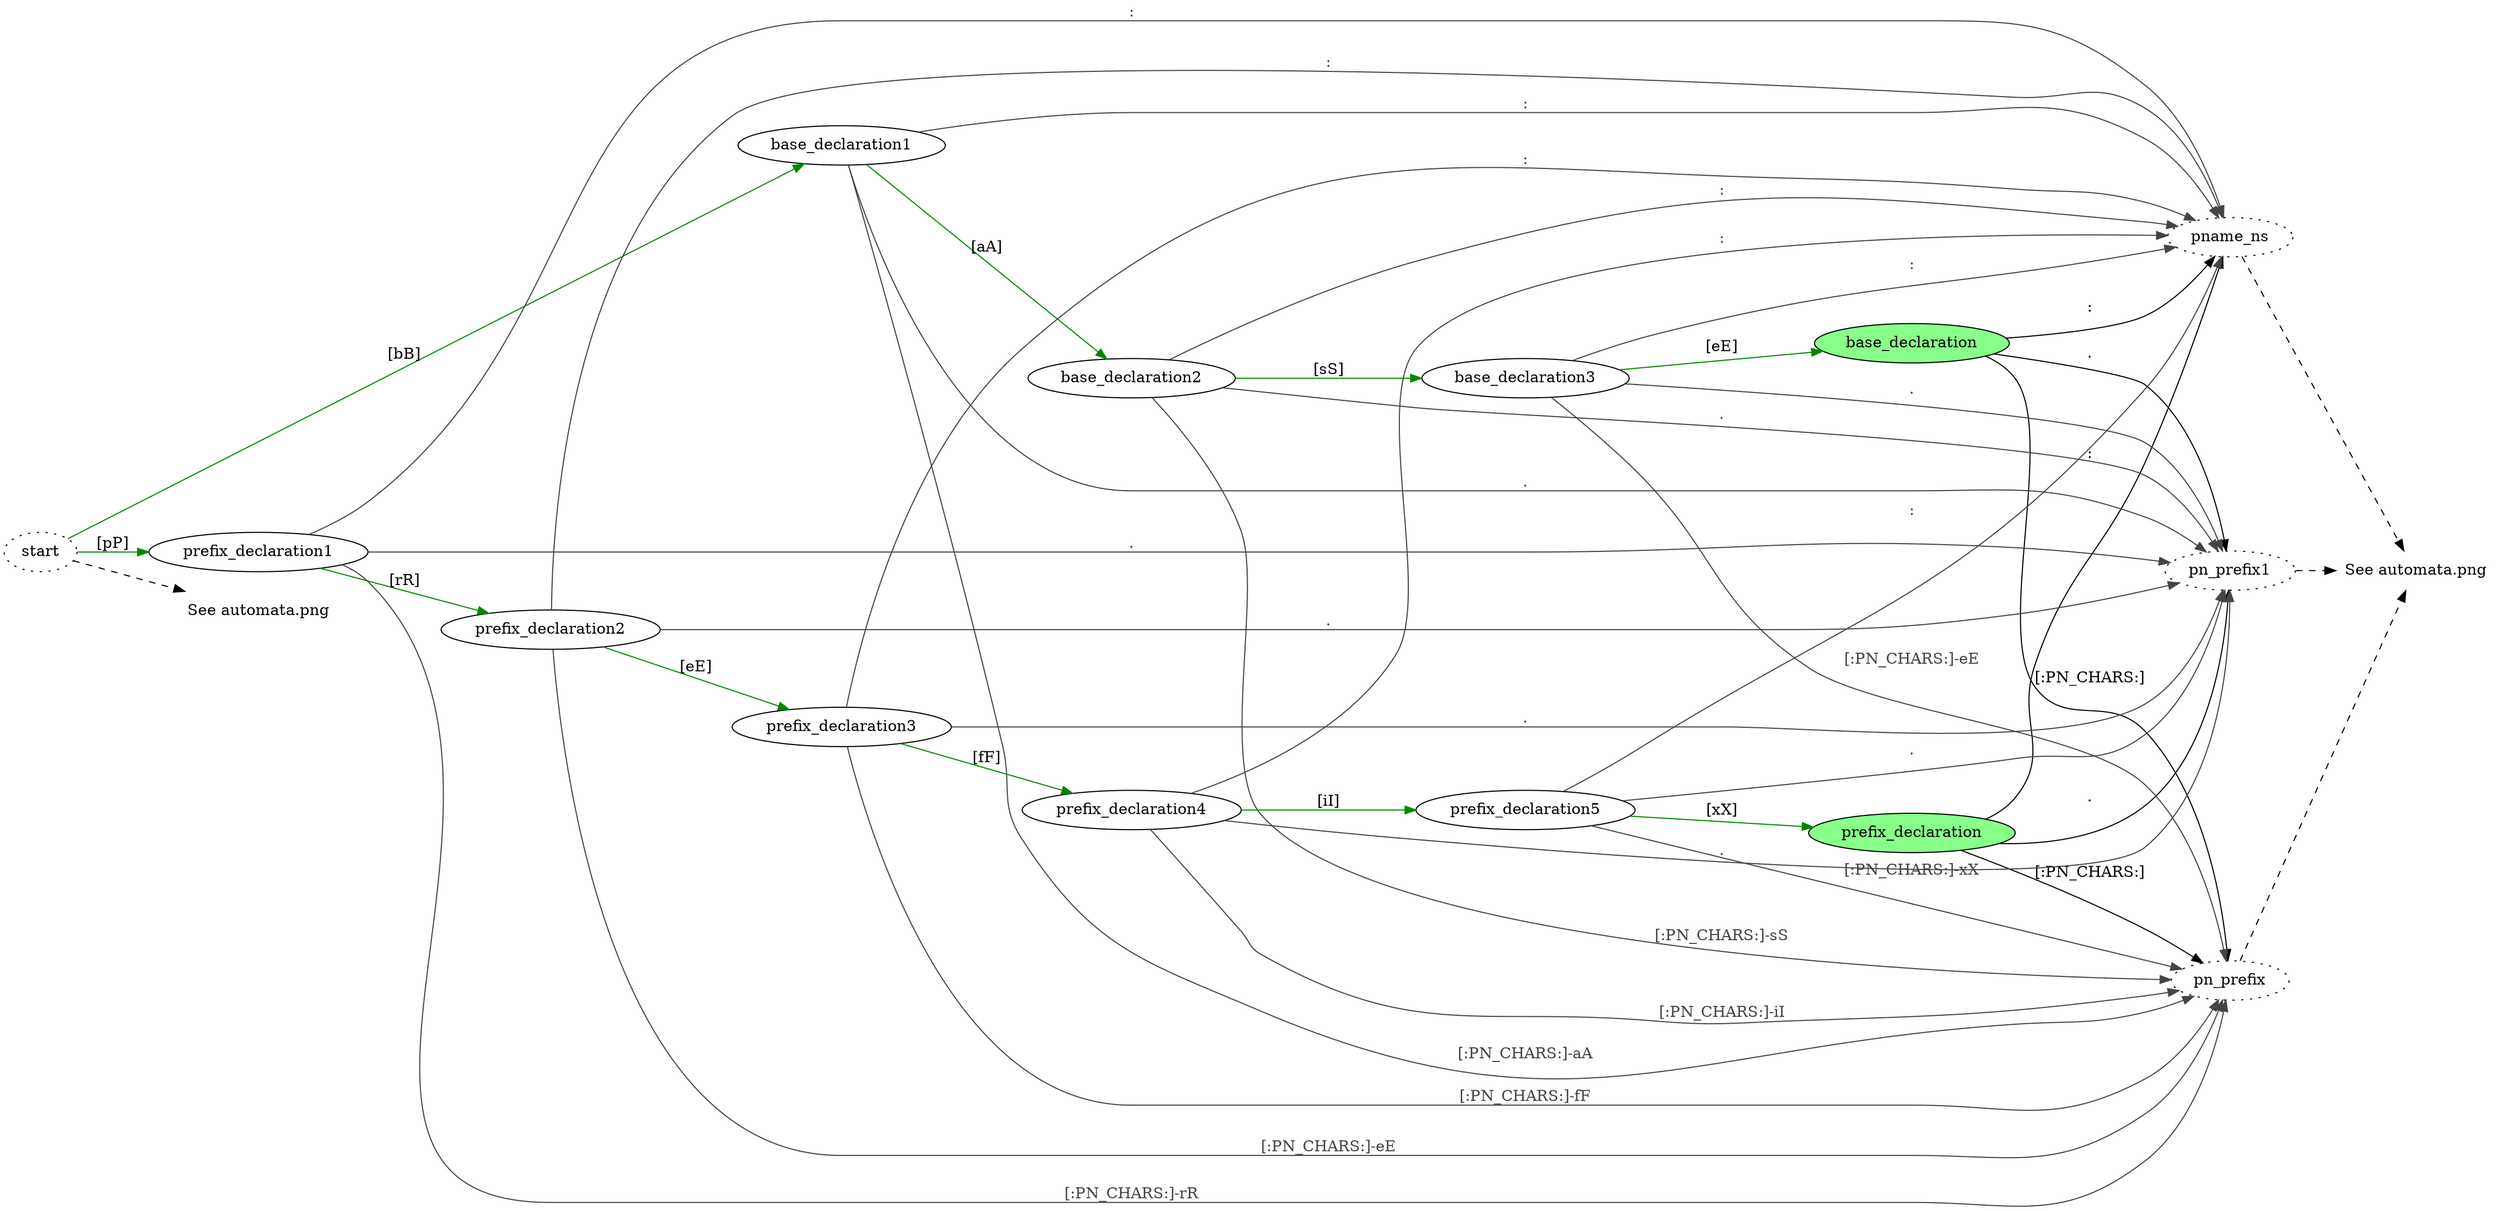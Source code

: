 // bp_declarations.dot

// Copyright 2020 cnngimenez

// Author: cnngimenez

// This program is free software: you can redistribute it and/or modify
// it under the terms of the GNU General Public License as published by
// the Free Software Foundation, either version 3 of the License, or
// (at your option) any later version.

// This program is distributed in the hope that it will be useful,
// but WITHOUT ANY WARRANTY; without even the implied warranty of
// MERCHANTABILITY or FITNESS FOR A PARTICULAR PURPOSE.  See the
// GNU General Public License for more details.

// You should have received a copy of the GNU General Public License
// along with this program.  If not, see <http://www.gnu.org/licenses/>.

digraph bp_declarations {
        // rotate=90;
        rankdir=LR;
        node [];

        base_declaration [style=filled, fillcolor="#88ff88"];
	prefix_declaration [style=filled, fillcolor="#88ff88"];	
        see_automata_png [shape=plaintext, label="See automata.png"];
        see_automata_png2 [shape=plaintext, label="See automata.png"];
	start [style=dotted];
	pname_ns [style=dotted];
	pn_prefix1 [style=dotted];
	pn_prefix [style=dotted];

        start -> base_declaration1 [label="[bB]", color="#008800"];
	start -> see_automata_png2 [style=dashed];
	  
        base_declaration1 -> base_declaration2 [label="[aA]", color="#008800"];
        base_declaration1 -> pn_prefix [label="[:PN_CHARS:]-aA", color="#444444", fontcolor="#444444"];
        base_declaration1 -> pn_prefix1 [label=".", color="#444444", fontcolor="#444444"];
        base_declaration1 -> pname_ns [label=":", color="#444444", fontcolor="#444444"];
	  
        base_declaration2 -> base_declaration3 [label="[sS]", color="#008800"];
        base_declaration2 -> pn_prefix [label="[:PN_CHARS:]-sS", color="#444444", fontcolor="#444444"];
	base_declaration2 -> pn_prefix1 [label=".", color="#444444", fontcolor="#444444"];
        base_declaration2 -> pname_ns [label=":", color="#444444", fontcolor="#444444"];

	  
        base_declaration3 -> base_declaration [label="[eE]", color="#008800"];
        base_declaration3 -> pn_prefix [label="[:PN_CHARS:]-eE", color="#444444", fontcolor="#444444"];
	base_declaration3 -> pn_prefix1 [label=".", color="#444444", fontcolor="#444444"];
        base_declaration3 -> pname_ns [label=":", color="#444444", fontcolor="#444444"];

        base_declaration -> pn_prefix [label="[:PN_CHARS:]"];
	base_declaration -> pn_prefix1 [label="."];
	base_declaration -> pname_ns [label=":"];

        start -> prefix_declaration1 [label="[pP]", color="#008800"];
	  
        prefix_declaration1 -> prefix_declaration2 [label="[rR]", color="#008800"];
        prefix_declaration1 -> pn_prefix [label="[:PN_CHARS:]-rR", color="#444444", fontcolor="#444444"];
	prefix_declaration1 -> pn_prefix1 [label=".", color="#444444", fontcolor="#444444"];
        prefix_declaration1 -> pname_ns [label=":", color="#444444", fontcolor="#444444"];
	  
        prefix_declaration2 -> prefix_declaration3 [label="[eE]", color="#008800"];
        prefix_declaration2 -> pn_prefix [label="[:PN_CHARS:]-eE", color="#444444", fontcolor="#444444"];
	prefix_declaration2 -> pn_prefix1 [label=".", color="#444444", fontcolor="#444444"];
        prefix_declaration2 -> pname_ns [label=":", color="#444444", fontcolor="#444444"];
	
        prefix_declaration3 -> prefix_declaration4 [label="[fF]", color="#008800"];
        prefix_declaration3 -> pn_prefix [label="[:PN_CHARS:]-fF", color="#444444", fontcolor="#444444"];
	prefix_declaration3 -> pn_prefix1 [label=".", color="#444444", fontcolor="#444444"];
	prefix_declaration3 -> pname_ns [label=":", color="#444444", fontcolor="#444444"];

        prefix_declaration4 -> prefix_declaration5 [label="[iI]", color="#008800"];
        prefix_declaration4 -> pn_prefix [label="[:PN_CHARS:]-iI", color="#444444", fontcolor="#444444"];
	prefix_declaration4 -> pn_prefix1 [label=".", color="#444444", fontcolor="#444444"];
	prefix_declaration4 -> pname_ns [label=":", color="#444444", fontcolor="#444444"];
	  
        prefix_declaration5 -> prefix_declaration [label="[xX]", color="#008800"];
	prefix_declaration5 -> pn_prefix [label="[:PN_CHARS:]-xX", color="#444444", fontcolor="#444444"];
	prefix_declaration5 -> pn_prefix1 [label=".", color="#444444", fontcolor="#444444"];
        prefix_declaration5 -> pname_ns [label=":", color="#444444", fontcolor="#444444"];
	
	prefix_declaration -> pn_prefix [label="[:PN_CHARS:]"];
	prefix_declaration -> pn_prefix1 [label="."];
	prefix_declaration -> pname_ns [label=":"];


        pn_prefix -> see_automata_png [style=dashed];
	pn_prefix1 -> see_automata_png [style=dashed];
	pname_ns -> see_automata_png [style=dashed];
}

